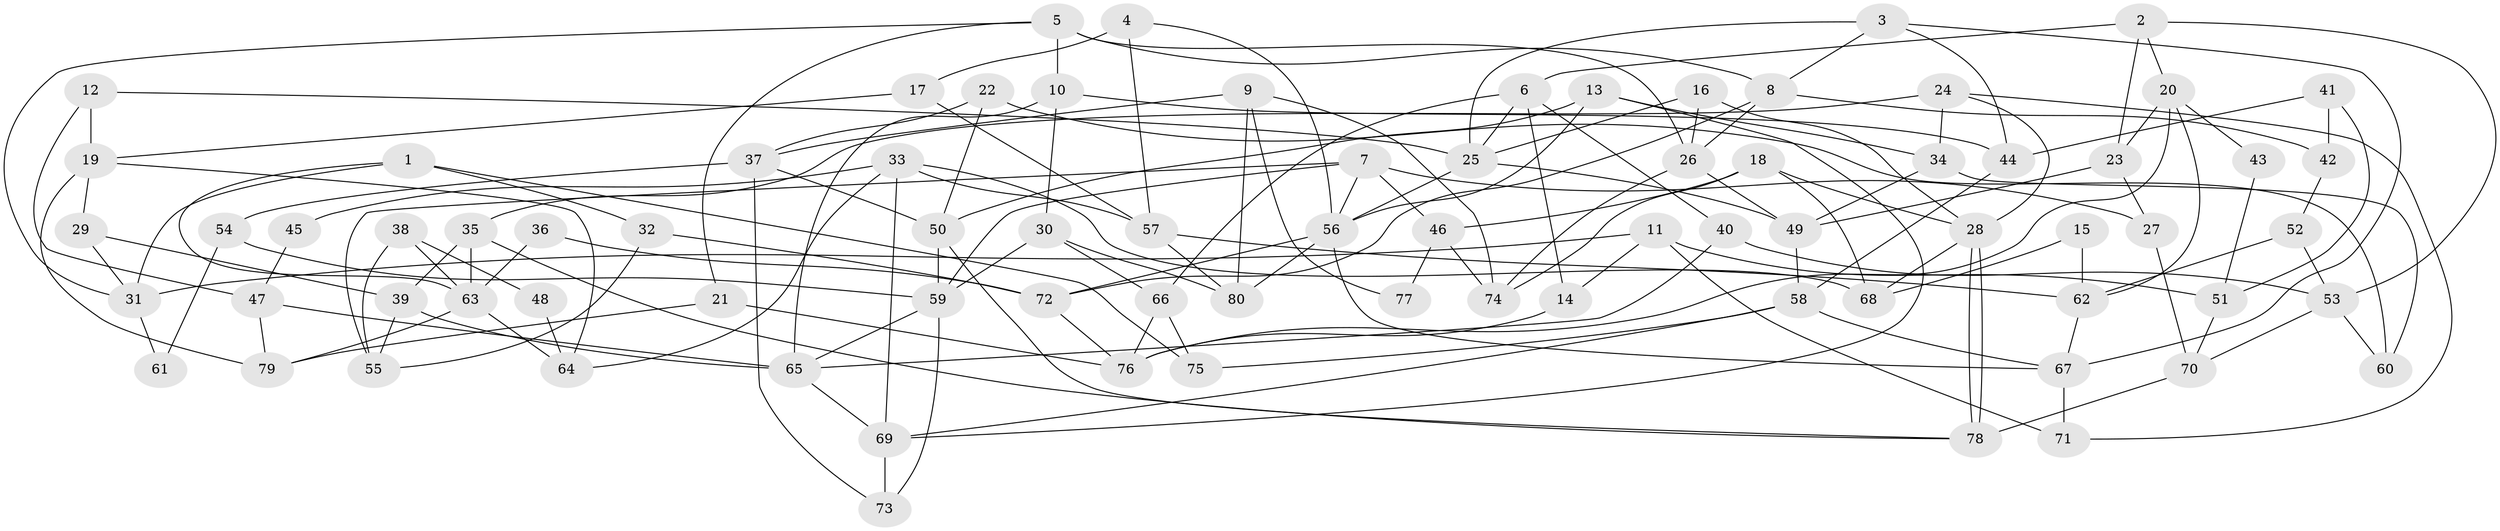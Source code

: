 // coarse degree distribution, {8: 0.05, 10: 0.075, 5: 0.3, 4: 0.25, 3: 0.125, 11: 0.025, 7: 0.025, 2: 0.1, 9: 0.025, 6: 0.025}
// Generated by graph-tools (version 1.1) at 2025/50/03/04/25 22:50:51]
// undirected, 80 vertices, 160 edges
graph export_dot {
  node [color=gray90,style=filled];
  1;
  2;
  3;
  4;
  5;
  6;
  7;
  8;
  9;
  10;
  11;
  12;
  13;
  14;
  15;
  16;
  17;
  18;
  19;
  20;
  21;
  22;
  23;
  24;
  25;
  26;
  27;
  28;
  29;
  30;
  31;
  32;
  33;
  34;
  35;
  36;
  37;
  38;
  39;
  40;
  41;
  42;
  43;
  44;
  45;
  46;
  47;
  48;
  49;
  50;
  51;
  52;
  53;
  54;
  55;
  56;
  57;
  58;
  59;
  60;
  61;
  62;
  63;
  64;
  65;
  66;
  67;
  68;
  69;
  70;
  71;
  72;
  73;
  74;
  75;
  76;
  77;
  78;
  79;
  80;
  1 -- 63;
  1 -- 32;
  1 -- 31;
  1 -- 75;
  2 -- 6;
  2 -- 23;
  2 -- 20;
  2 -- 53;
  3 -- 8;
  3 -- 44;
  3 -- 25;
  3 -- 67;
  4 -- 57;
  4 -- 56;
  4 -- 17;
  5 -- 10;
  5 -- 31;
  5 -- 8;
  5 -- 21;
  5 -- 26;
  6 -- 14;
  6 -- 66;
  6 -- 25;
  6 -- 40;
  7 -- 56;
  7 -- 59;
  7 -- 27;
  7 -- 46;
  7 -- 55;
  8 -- 26;
  8 -- 42;
  8 -- 72;
  9 -- 80;
  9 -- 74;
  9 -- 37;
  9 -- 77;
  10 -- 65;
  10 -- 30;
  10 -- 44;
  11 -- 71;
  11 -- 31;
  11 -- 14;
  11 -- 51;
  12 -- 25;
  12 -- 19;
  12 -- 47;
  13 -- 50;
  13 -- 56;
  13 -- 34;
  13 -- 69;
  14 -- 76;
  15 -- 62;
  15 -- 68;
  16 -- 25;
  16 -- 26;
  16 -- 28;
  17 -- 57;
  17 -- 19;
  18 -- 28;
  18 -- 46;
  18 -- 68;
  18 -- 74;
  19 -- 79;
  19 -- 29;
  19 -- 64;
  20 -- 62;
  20 -- 23;
  20 -- 43;
  20 -- 76;
  21 -- 79;
  21 -- 76;
  22 -- 50;
  22 -- 37;
  22 -- 60;
  23 -- 49;
  23 -- 27;
  24 -- 34;
  24 -- 28;
  24 -- 35;
  24 -- 71;
  25 -- 49;
  25 -- 56;
  26 -- 49;
  26 -- 74;
  27 -- 70;
  28 -- 78;
  28 -- 78;
  28 -- 68;
  29 -- 39;
  29 -- 31;
  30 -- 59;
  30 -- 66;
  30 -- 80;
  31 -- 61;
  32 -- 72;
  32 -- 55;
  33 -- 57;
  33 -- 68;
  33 -- 45;
  33 -- 64;
  33 -- 69;
  34 -- 49;
  34 -- 60;
  35 -- 78;
  35 -- 39;
  35 -- 63;
  36 -- 72;
  36 -- 63;
  37 -- 73;
  37 -- 50;
  37 -- 54;
  38 -- 55;
  38 -- 63;
  38 -- 48;
  39 -- 65;
  39 -- 55;
  40 -- 53;
  40 -- 65;
  41 -- 44;
  41 -- 51;
  41 -- 42;
  42 -- 52;
  43 -- 51;
  44 -- 58;
  45 -- 47;
  46 -- 74;
  46 -- 77;
  47 -- 65;
  47 -- 79;
  48 -- 64;
  49 -- 58;
  50 -- 78;
  50 -- 59;
  51 -- 70;
  52 -- 53;
  52 -- 62;
  53 -- 60;
  53 -- 70;
  54 -- 59;
  54 -- 61;
  56 -- 72;
  56 -- 67;
  56 -- 80;
  57 -- 62;
  57 -- 80;
  58 -- 69;
  58 -- 67;
  58 -- 75;
  59 -- 65;
  59 -- 73;
  62 -- 67;
  63 -- 64;
  63 -- 79;
  65 -- 69;
  66 -- 75;
  66 -- 76;
  67 -- 71;
  69 -- 73;
  70 -- 78;
  72 -- 76;
}
